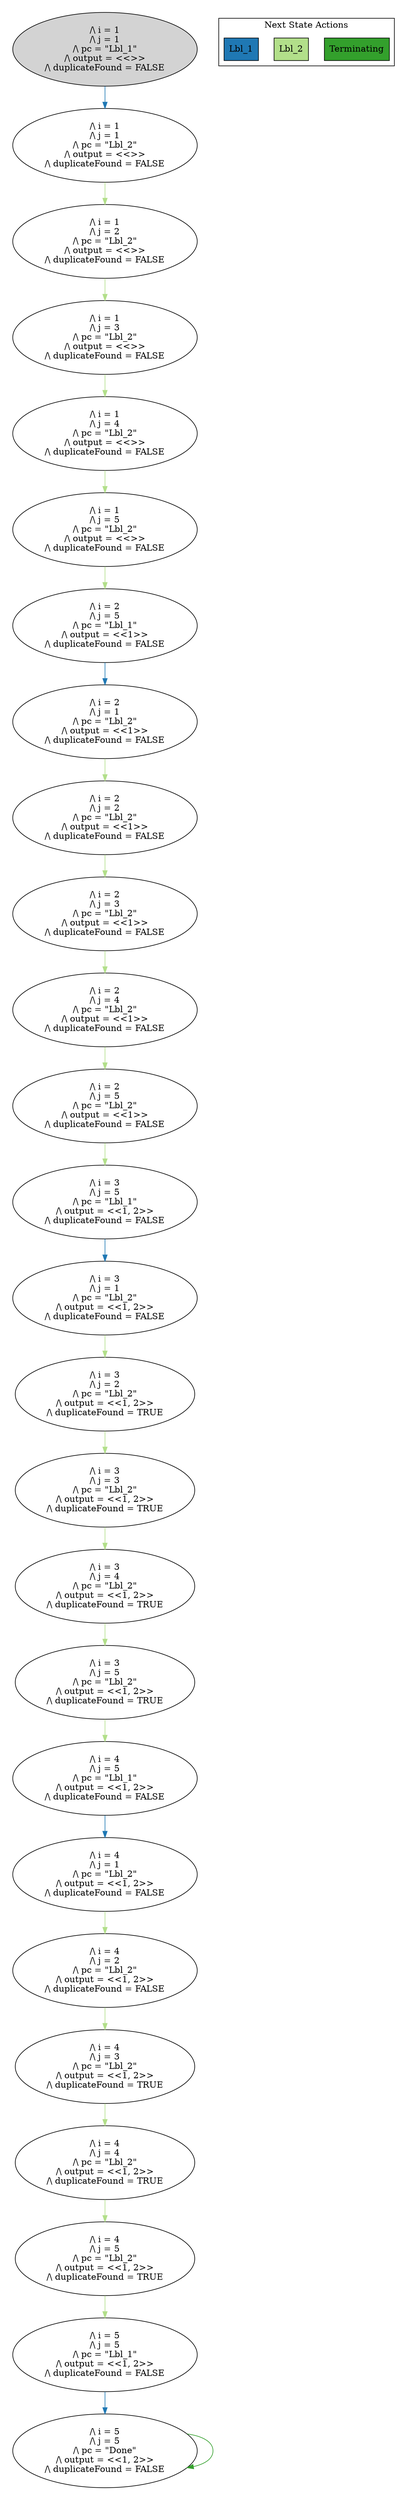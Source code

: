 strict digraph DiskGraph {
edge [colorscheme="paired12"]
nodesep=0.35;
subgraph cluster_graph {
color="white";
2354928680625957594 [label="/\\ i = 1\n/\\ j = 1\n/\\ pc = \"Lbl_1\"\n/\\ output = <<>>\n/\\ duplicateFound = FALSE",style = filled]
2354928680625957594 -> 7121928606231656071 [label="",color="2",fontcolor="2"];
7121928606231656071 [label="/\\ i = 1\n/\\ j = 1\n/\\ pc = \"Lbl_2\"\n/\\ output = <<>>\n/\\ duplicateFound = FALSE"];
7121928606231656071 -> 1973423798482794478 [label="",color="3",fontcolor="3"];
1973423798482794478 [label="/\\ i = 1\n/\\ j = 2\n/\\ pc = \"Lbl_2\"\n/\\ output = <<>>\n/\\ duplicateFound = FALSE"];
1973423798482794478 -> -6731732935481551654 [label="",color="3",fontcolor="3"];
-6731732935481551654 [label="/\\ i = 1\n/\\ j = 3\n/\\ pc = \"Lbl_2\"\n/\\ output = <<>>\n/\\ duplicateFound = FALSE"];
-6731732935481551654 -> -1726745431798418116 [label="",color="3",fontcolor="3"];
-1726745431798418116 [label="/\\ i = 1\n/\\ j = 4\n/\\ pc = \"Lbl_2\"\n/\\ output = <<>>\n/\\ duplicateFound = FALSE"];
-1726745431798418116 -> 5908239884747609608 [label="",color="3",fontcolor="3"];
5908239884747609608 [label="/\\ i = 1\n/\\ j = 5\n/\\ pc = \"Lbl_2\"\n/\\ output = <<>>\n/\\ duplicateFound = FALSE"];
5908239884747609608 -> -5690542832699306146 [label="",color="3",fontcolor="3"];
-5690542832699306146 [label="/\\ i = 2\n/\\ j = 5\n/\\ pc = \"Lbl_1\"\n/\\ output = <<1>>\n/\\ duplicateFound = FALSE"];
-5690542832699306146 -> -6392137754605261486 [label="",color="2",fontcolor="2"];
-6392137754605261486 [label="/\\ i = 2\n/\\ j = 1\n/\\ pc = \"Lbl_2\"\n/\\ output = <<1>>\n/\\ duplicateFound = FALSE"];
-6392137754605261486 -> -2151737018272657902 [label="",color="3",fontcolor="3"];
-2151737018272657902 [label="/\\ i = 2\n/\\ j = 2\n/\\ pc = \"Lbl_2\"\n/\\ output = <<1>>\n/\\ duplicateFound = FALSE"];
-2151737018272657902 -> 5737541397247839425 [label="",color="3",fontcolor="3"];
5737541397247839425 [label="/\\ i = 2\n/\\ j = 3\n/\\ pc = \"Lbl_2\"\n/\\ output = <<1>>\n/\\ duplicateFound = FALSE"];
5737541397247839425 -> 7561722546372118674 [label="",color="3",fontcolor="3"];
7561722546372118674 [label="/\\ i = 2\n/\\ j = 4\n/\\ pc = \"Lbl_2\"\n/\\ output = <<1>>\n/\\ duplicateFound = FALSE"];
7561722546372118674 -> -4229993296659740095 [label="",color="3",fontcolor="3"];
-4229993296659740095 [label="/\\ i = 2\n/\\ j = 5\n/\\ pc = \"Lbl_2\"\n/\\ output = <<1>>\n/\\ duplicateFound = FALSE"];
-4229993296659740095 -> 6384745100800318127 [label="",color="3",fontcolor="3"];
6384745100800318127 [label="/\\ i = 3\n/\\ j = 5\n/\\ pc = \"Lbl_1\"\n/\\ output = <<1, 2>>\n/\\ duplicateFound = FALSE"];
6384745100800318127 -> 7998410586081550623 [label="",color="2",fontcolor="2"];
7998410586081550623 [label="/\\ i = 3\n/\\ j = 1\n/\\ pc = \"Lbl_2\"\n/\\ output = <<1, 2>>\n/\\ duplicateFound = FALSE"];
7998410586081550623 -> -9039663051628687054 [label="",color="3",fontcolor="3"];
-9039663051628687054 [label="/\\ i = 3\n/\\ j = 2\n/\\ pc = \"Lbl_2\"\n/\\ output = <<1, 2>>\n/\\ duplicateFound = TRUE"];
-9039663051628687054 -> 909338197945096490 [label="",color="3",fontcolor="3"];
909338197945096490 [label="/\\ i = 3\n/\\ j = 3\n/\\ pc = \"Lbl_2\"\n/\\ output = <<1, 2>>\n/\\ duplicateFound = TRUE"];
909338197945096490 -> -4487774987834808056 [label="",color="3",fontcolor="3"];
-4487774987834808056 [label="/\\ i = 3\n/\\ j = 4\n/\\ pc = \"Lbl_2\"\n/\\ output = <<1, 2>>\n/\\ duplicateFound = TRUE"];
-4487774987834808056 -> 5740414357351555344 [label="",color="3",fontcolor="3"];
5740414357351555344 [label="/\\ i = 3\n/\\ j = 5\n/\\ pc = \"Lbl_2\"\n/\\ output = <<1, 2>>\n/\\ duplicateFound = TRUE"];
5740414357351555344 -> -841952410591037863 [label="",color="3",fontcolor="3"];
-841952410591037863 [label="/\\ i = 4\n/\\ j = 5\n/\\ pc = \"Lbl_1\"\n/\\ output = <<1, 2>>\n/\\ duplicateFound = FALSE"];
-841952410591037863 -> -4338106197611852311 [label="",color="2",fontcolor="2"];
-4338106197611852311 [label="/\\ i = 4\n/\\ j = 1\n/\\ pc = \"Lbl_2\"\n/\\ output = <<1, 2>>\n/\\ duplicateFound = FALSE"];
-4338106197611852311 -> -2138723289520328204 [label="",color="3",fontcolor="3"];
-2138723289520328204 [label="/\\ i = 4\n/\\ j = 2\n/\\ pc = \"Lbl_2\"\n/\\ output = <<1, 2>>\n/\\ duplicateFound = FALSE"];
-2138723289520328204 -> -6893466022942624292 [label="",color="3",fontcolor="3"];
-6893466022942624292 [label="/\\ i = 4\n/\\ j = 3\n/\\ pc = \"Lbl_2\"\n/\\ output = <<1, 2>>\n/\\ duplicateFound = TRUE"];
-6893466022942624292 -> 7886888183492281854 [label="",color="3",fontcolor="3"];
7886888183492281854 [label="/\\ i = 4\n/\\ j = 4\n/\\ pc = \"Lbl_2\"\n/\\ output = <<1, 2>>\n/\\ duplicateFound = TRUE"];
7886888183492281854 -> -2062104265399448090 [label="",color="3",fontcolor="3"];
-2062104265399448090 [label="/\\ i = 4\n/\\ j = 5\n/\\ pc = \"Lbl_2\"\n/\\ output = <<1, 2>>\n/\\ duplicateFound = TRUE"];
-2062104265399448090 -> 4348754331628765370 [label="",color="3",fontcolor="3"];
4348754331628765370 [label="/\\ i = 5\n/\\ j = 5\n/\\ pc = \"Lbl_1\"\n/\\ output = <<1, 2>>\n/\\ duplicateFound = FALSE"];
4348754331628765370 -> -176045202664282047 [label="",color="2",fontcolor="2"];
-176045202664282047 [label="/\\ i = 5\n/\\ j = 5\n/\\ pc = \"Done\"\n/\\ output = <<1, 2>>\n/\\ duplicateFound = FALSE"];
-176045202664282047 -> -176045202664282047 [label="",color="4",fontcolor="4"];
{rank = same; 2354928680625957594;}
{rank = same; 7121928606231656071;}
{rank = same; 1973423798482794478;}
{rank = same; -6731732935481551654;}
{rank = same; -1726745431798418116;}
{rank = same; 5908239884747609608;}
{rank = same; -5690542832699306146;}
{rank = same; -6392137754605261486;}
{rank = same; -2151737018272657902;}
{rank = same; 5737541397247839425;}
{rank = same; 7561722546372118674;}
{rank = same; -4229993296659740095;}
{rank = same; 6384745100800318127;}
{rank = same; 7998410586081550623;}
{rank = same; -9039663051628687054;}
{rank = same; 909338197945096490;}
{rank = same; -4487774987834808056;}
{rank = same; 5740414357351555344;}
{rank = same; -841952410591037863;}
{rank = same; -4338106197611852311;}
{rank = same; -2138723289520328204;}
{rank = same; -6893466022942624292;}
{rank = same; 7886888183492281854;}
{rank = same; -2062104265399448090;}
{rank = same; 4348754331628765370;}
{rank = same; -176045202664282047;}
}
subgraph cluster_legend {graph[style=bold];label = "Next State Actions" style="solid"
node [ labeljust="l",colorscheme="paired12",style=filled,shape=record ]
Terminating [label="Terminating",fillcolor=4]
Lbl_2 [label="Lbl_2",fillcolor=3]
Lbl_1 [label="Lbl_1",fillcolor=2]
}}